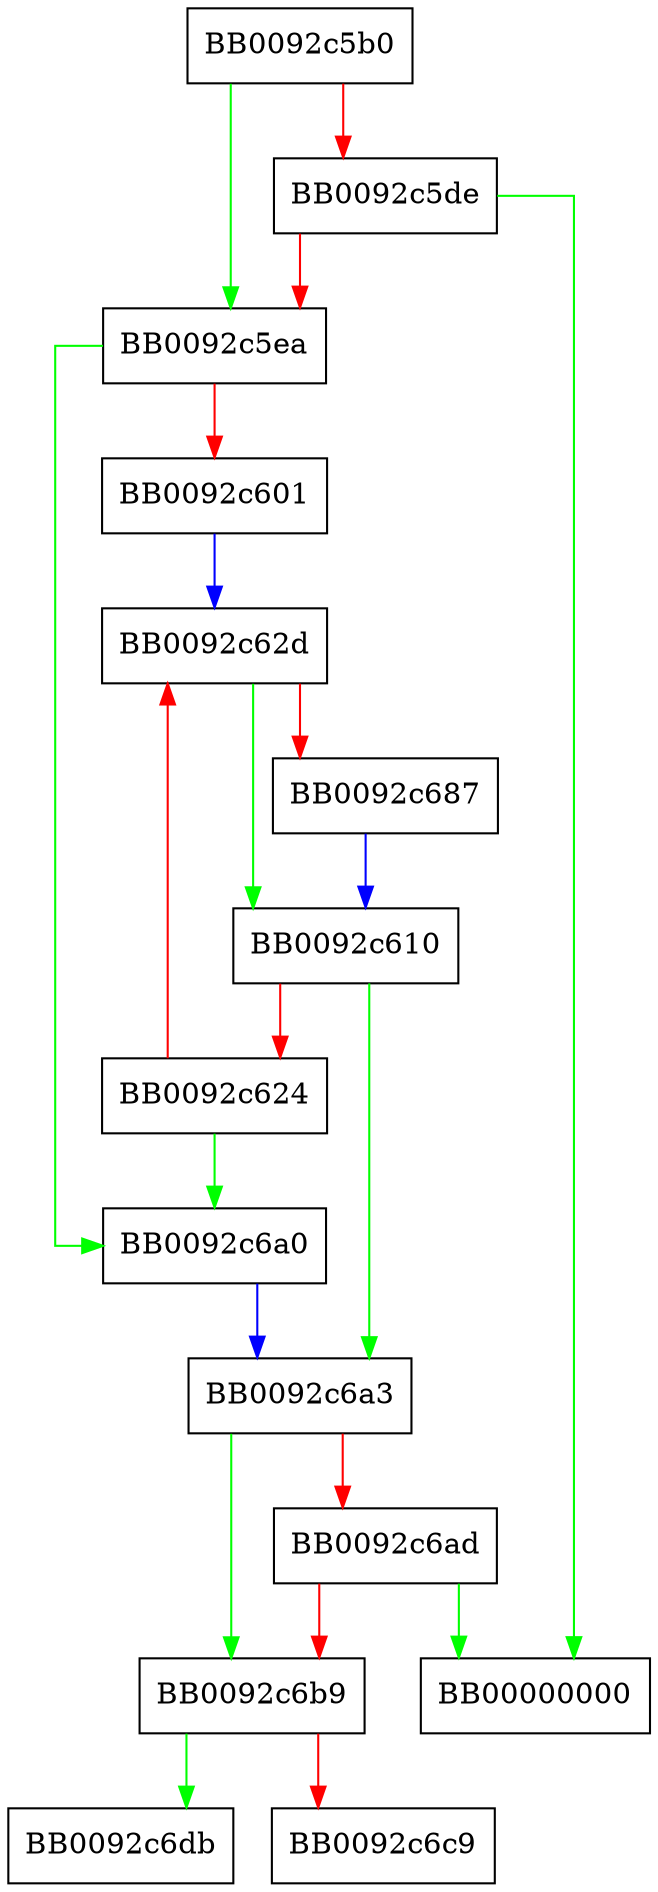 digraph dl_iterate_phdr {
  node [shape="box"];
  graph [splines=ortho];
  BB0092c5b0 -> BB0092c5ea [color="green"];
  BB0092c5b0 -> BB0092c5de [color="red"];
  BB0092c5de -> BB00000000 [color="green"];
  BB0092c5de -> BB0092c5ea [color="red"];
  BB0092c5ea -> BB0092c6a0 [color="green"];
  BB0092c5ea -> BB0092c601 [color="red"];
  BB0092c601 -> BB0092c62d [color="blue"];
  BB0092c610 -> BB0092c6a3 [color="green"];
  BB0092c610 -> BB0092c624 [color="red"];
  BB0092c624 -> BB0092c6a0 [color="green"];
  BB0092c624 -> BB0092c62d [color="red"];
  BB0092c62d -> BB0092c610 [color="green"];
  BB0092c62d -> BB0092c687 [color="red"];
  BB0092c687 -> BB0092c610 [color="blue"];
  BB0092c6a0 -> BB0092c6a3 [color="blue"];
  BB0092c6a3 -> BB0092c6b9 [color="green"];
  BB0092c6a3 -> BB0092c6ad [color="red"];
  BB0092c6ad -> BB00000000 [color="green"];
  BB0092c6ad -> BB0092c6b9 [color="red"];
  BB0092c6b9 -> BB0092c6db [color="green"];
  BB0092c6b9 -> BB0092c6c9 [color="red"];
}